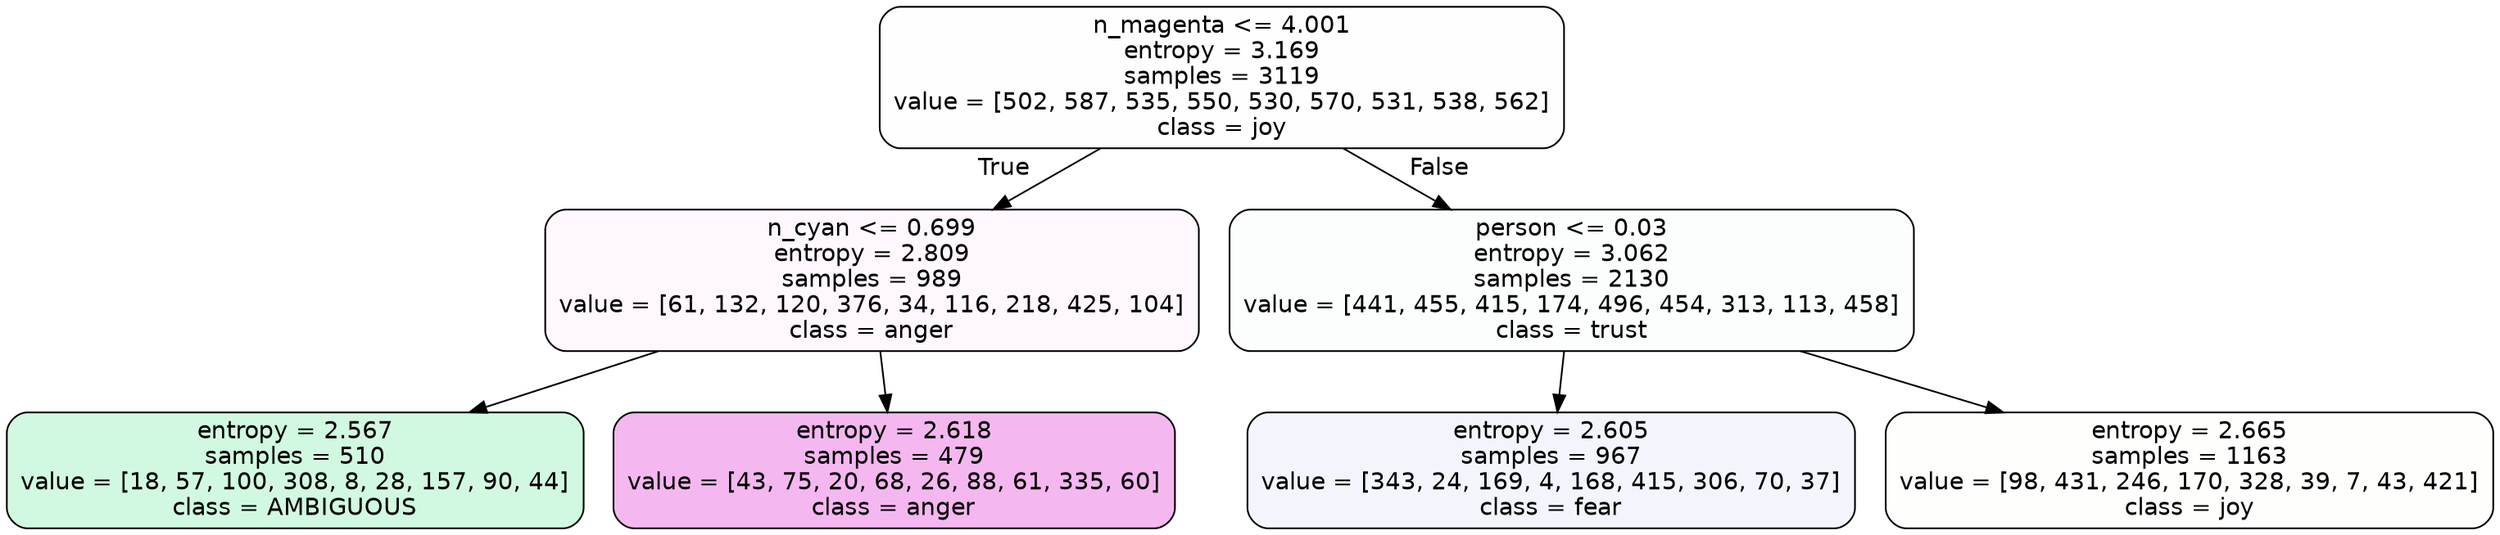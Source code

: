 digraph Tree {
node [shape=box, style="filled, rounded", color="black", fontname=helvetica] ;
edge [fontname=helvetica] ;
0 [label="n_magenta <= 4.001\nentropy = 3.169\nsamples = 3119\nvalue = [502, 587, 535, 550, 530, 570, 531, 538, 562]\nclass = joy", fillcolor="#d7e53901"] ;
1 [label="n_cyan <= 0.699\nentropy = 2.809\nsamples = 989\nvalue = [61, 132, 120, 376, 34, 116, 218, 425, 104]\nclass = anger", fillcolor="#e539d70a"] ;
0 -> 1 [labeldistance=2.5, labelangle=45, headlabel="True"] ;
2 [label="entropy = 2.567\nsamples = 510\nvalue = [18, 57, 100, 308, 8, 28, 157, 90, 44]\nclass = AMBIGUOUS", fillcolor="#39e5813b"] ;
1 -> 2 ;
3 [label="entropy = 2.618\nsamples = 479\nvalue = [43, 75, 20, 68, 26, 88, 61, 335, 60]\nclass = anger", fillcolor="#e539d75c"] ;
1 -> 3 ;
4 [label="person <= 0.03\nentropy = 3.062\nsamples = 2130\nvalue = [441, 455, 415, 174, 496, 454, 313, 113, 458]\nclass = trust", fillcolor="#39d7e503"] ;
0 -> 4 [labeldistance=2.5, labelangle=-45, headlabel="False"] ;
5 [label="entropy = 2.605\nsamples = 967\nvalue = [343, 24, 169, 4, 168, 415, 306, 70, 37]\nclass = fear", fillcolor="#3964e50f"] ;
4 -> 5 ;
6 [label="entropy = 2.665\nsamples = 1163\nvalue = [98, 431, 246, 170, 328, 39, 7, 43, 421]\nclass = joy", fillcolor="#d7e53902"] ;
4 -> 6 ;
}